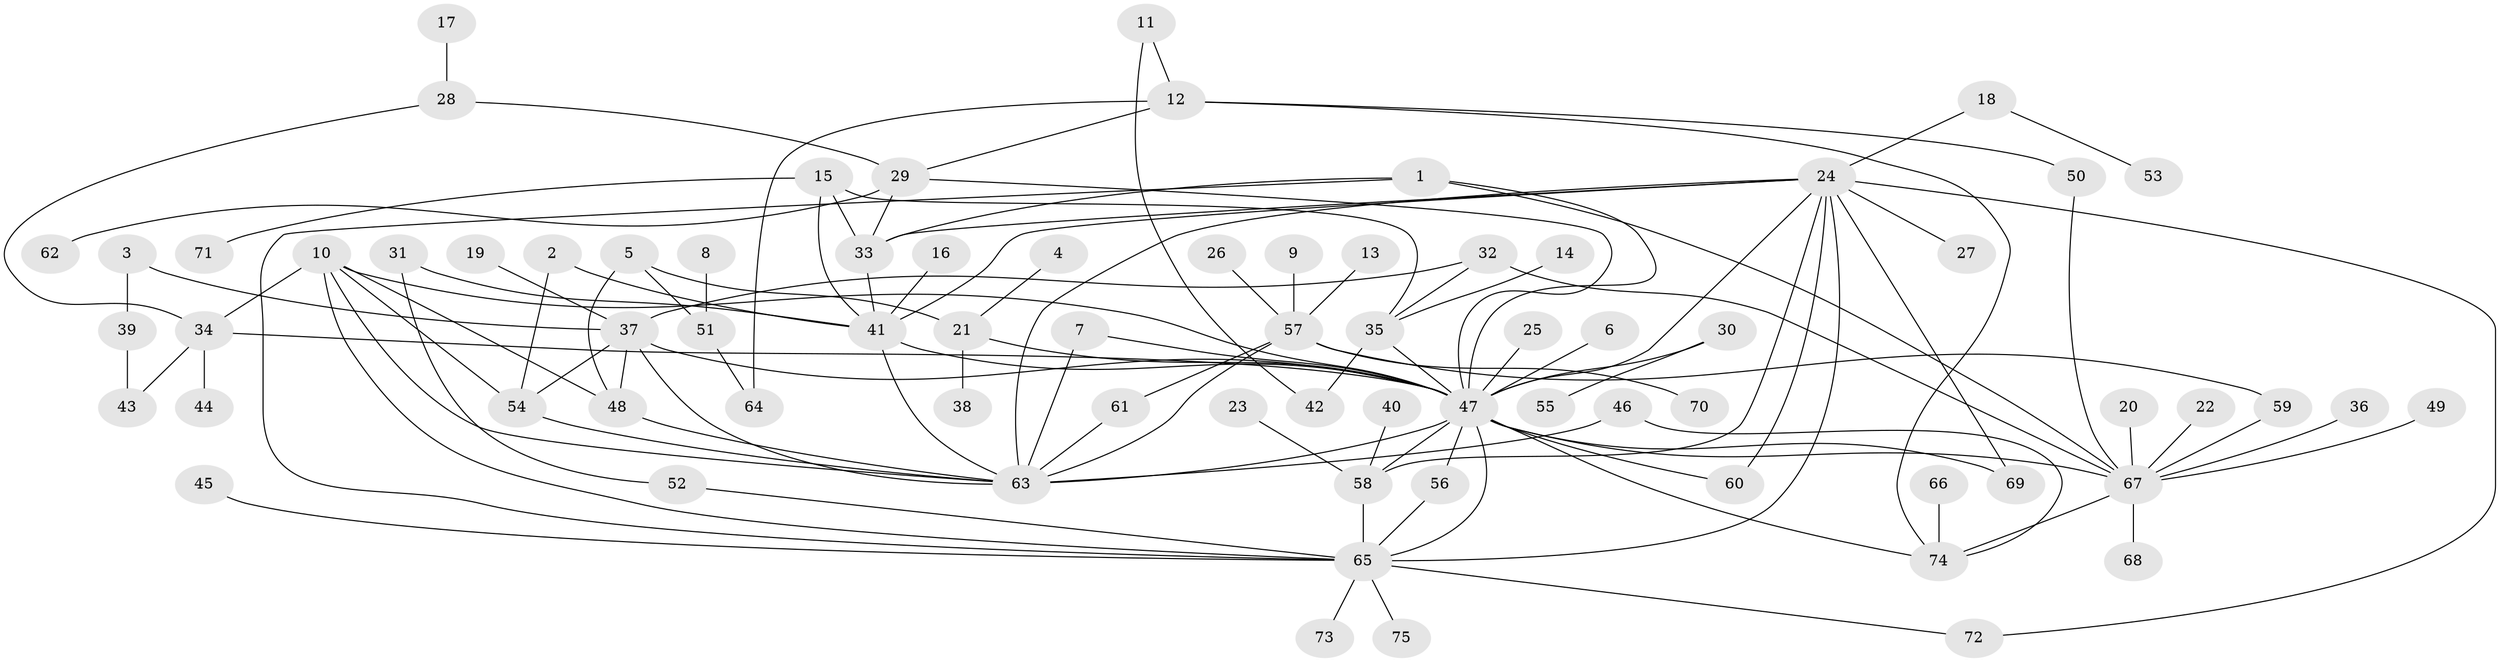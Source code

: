 // original degree distribution, {11: 0.006711409395973154, 13: 0.013422818791946308, 25: 0.006711409395973154, 4: 0.03355704697986577, 8: 0.013422818791946308, 7: 0.026845637583892617, 6: 0.013422818791946308, 2: 0.21476510067114093, 14: 0.013422818791946308, 1: 0.5234899328859061, 9: 0.006711409395973154, 3: 0.08053691275167785, 5: 0.04697986577181208}
// Generated by graph-tools (version 1.1) at 2025/01/03/09/25 03:01:54]
// undirected, 75 vertices, 115 edges
graph export_dot {
graph [start="1"]
  node [color=gray90,style=filled];
  1;
  2;
  3;
  4;
  5;
  6;
  7;
  8;
  9;
  10;
  11;
  12;
  13;
  14;
  15;
  16;
  17;
  18;
  19;
  20;
  21;
  22;
  23;
  24;
  25;
  26;
  27;
  28;
  29;
  30;
  31;
  32;
  33;
  34;
  35;
  36;
  37;
  38;
  39;
  40;
  41;
  42;
  43;
  44;
  45;
  46;
  47;
  48;
  49;
  50;
  51;
  52;
  53;
  54;
  55;
  56;
  57;
  58;
  59;
  60;
  61;
  62;
  63;
  64;
  65;
  66;
  67;
  68;
  69;
  70;
  71;
  72;
  73;
  74;
  75;
  1 -- 33 [weight=1.0];
  1 -- 47 [weight=1.0];
  1 -- 65 [weight=1.0];
  1 -- 67 [weight=1.0];
  2 -- 41 [weight=1.0];
  2 -- 54 [weight=1.0];
  3 -- 37 [weight=1.0];
  3 -- 39 [weight=1.0];
  4 -- 21 [weight=1.0];
  5 -- 21 [weight=1.0];
  5 -- 48 [weight=1.0];
  5 -- 51 [weight=1.0];
  6 -- 47 [weight=1.0];
  7 -- 47 [weight=1.0];
  7 -- 63 [weight=1.0];
  8 -- 51 [weight=1.0];
  9 -- 57 [weight=1.0];
  10 -- 34 [weight=1.0];
  10 -- 47 [weight=1.0];
  10 -- 48 [weight=1.0];
  10 -- 54 [weight=1.0];
  10 -- 63 [weight=1.0];
  10 -- 65 [weight=1.0];
  11 -- 12 [weight=1.0];
  11 -- 42 [weight=1.0];
  12 -- 29 [weight=1.0];
  12 -- 50 [weight=1.0];
  12 -- 64 [weight=1.0];
  12 -- 74 [weight=1.0];
  13 -- 57 [weight=1.0];
  14 -- 35 [weight=1.0];
  15 -- 33 [weight=1.0];
  15 -- 35 [weight=1.0];
  15 -- 41 [weight=1.0];
  15 -- 71 [weight=1.0];
  16 -- 41 [weight=1.0];
  17 -- 28 [weight=1.0];
  18 -- 24 [weight=1.0];
  18 -- 53 [weight=1.0];
  19 -- 37 [weight=1.0];
  20 -- 67 [weight=1.0];
  21 -- 38 [weight=1.0];
  21 -- 47 [weight=1.0];
  22 -- 67 [weight=1.0];
  23 -- 58 [weight=1.0];
  24 -- 27 [weight=1.0];
  24 -- 33 [weight=1.0];
  24 -- 41 [weight=1.0];
  24 -- 47 [weight=1.0];
  24 -- 58 [weight=1.0];
  24 -- 60 [weight=1.0];
  24 -- 63 [weight=1.0];
  24 -- 65 [weight=1.0];
  24 -- 69 [weight=1.0];
  24 -- 72 [weight=1.0];
  25 -- 47 [weight=1.0];
  26 -- 57 [weight=1.0];
  28 -- 29 [weight=1.0];
  28 -- 34 [weight=1.0];
  29 -- 33 [weight=2.0];
  29 -- 47 [weight=1.0];
  29 -- 62 [weight=1.0];
  30 -- 47 [weight=1.0];
  30 -- 55 [weight=1.0];
  31 -- 41 [weight=1.0];
  31 -- 52 [weight=1.0];
  32 -- 35 [weight=1.0];
  32 -- 37 [weight=1.0];
  32 -- 67 [weight=2.0];
  33 -- 41 [weight=1.0];
  34 -- 43 [weight=1.0];
  34 -- 44 [weight=1.0];
  34 -- 47 [weight=1.0];
  35 -- 42 [weight=1.0];
  35 -- 47 [weight=1.0];
  36 -- 67 [weight=1.0];
  37 -- 47 [weight=1.0];
  37 -- 48 [weight=1.0];
  37 -- 54 [weight=1.0];
  37 -- 63 [weight=1.0];
  39 -- 43 [weight=1.0];
  40 -- 58 [weight=1.0];
  41 -- 47 [weight=1.0];
  41 -- 63 [weight=1.0];
  45 -- 65 [weight=1.0];
  46 -- 63 [weight=1.0];
  46 -- 74 [weight=1.0];
  47 -- 56 [weight=1.0];
  47 -- 58 [weight=1.0];
  47 -- 60 [weight=1.0];
  47 -- 63 [weight=1.0];
  47 -- 65 [weight=1.0];
  47 -- 67 [weight=1.0];
  47 -- 69 [weight=1.0];
  47 -- 74 [weight=1.0];
  48 -- 63 [weight=1.0];
  49 -- 67 [weight=1.0];
  50 -- 67 [weight=1.0];
  51 -- 64 [weight=1.0];
  52 -- 65 [weight=1.0];
  54 -- 63 [weight=1.0];
  56 -- 65 [weight=1.0];
  57 -- 59 [weight=1.0];
  57 -- 61 [weight=1.0];
  57 -- 63 [weight=1.0];
  57 -- 70 [weight=1.0];
  58 -- 65 [weight=1.0];
  59 -- 67 [weight=1.0];
  61 -- 63 [weight=1.0];
  65 -- 72 [weight=1.0];
  65 -- 73 [weight=1.0];
  65 -- 75 [weight=1.0];
  66 -- 74 [weight=1.0];
  67 -- 68 [weight=1.0];
  67 -- 74 [weight=1.0];
}
